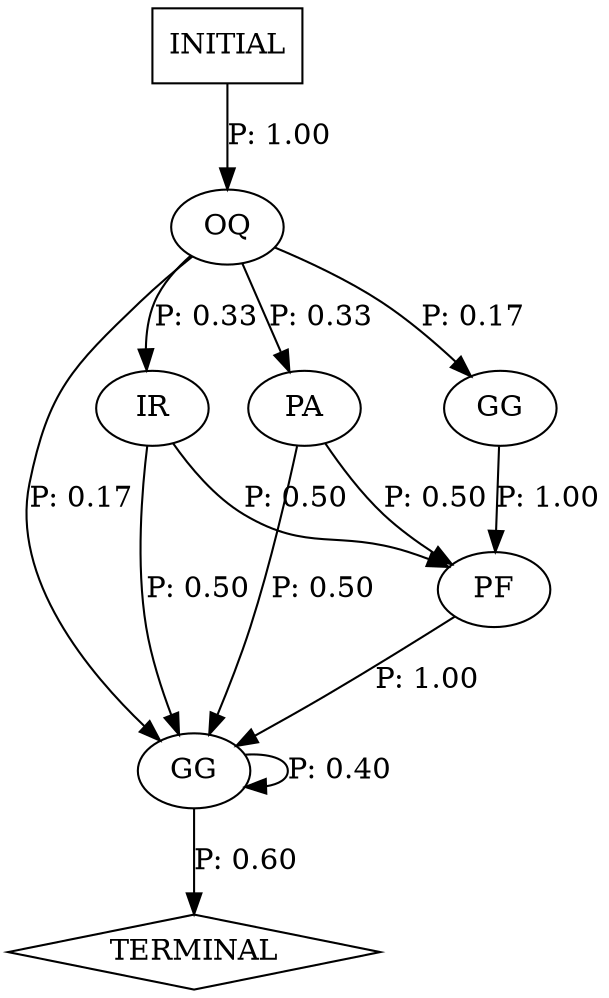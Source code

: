 digraph G {
  0 [label="GG"];
  1 [label="GG"];
  2 [label="IR"];
  3 [label="OQ"];
  4 [label="PA"];
  5 [label="PF"];
  6 [label="TERMINAL",shape=diamond];
  7 [label="INITIAL",shape=box];
0->5 [label="P: 1.00"];
1->1 [label="P: 0.40"];
1->6 [label="P: 0.60"];
2->1 [label="P: 0.50"];
2->5 [label="P: 0.50"];
3->0 [label="P: 0.17"];
3->1 [label="P: 0.17"];
3->2 [label="P: 0.33"];
3->4 [label="P: 0.33"];
4->1 [label="P: 0.50"];
4->5 [label="P: 0.50"];
5->1 [label="P: 1.00"];
7->3 [label="P: 1.00"];
}
